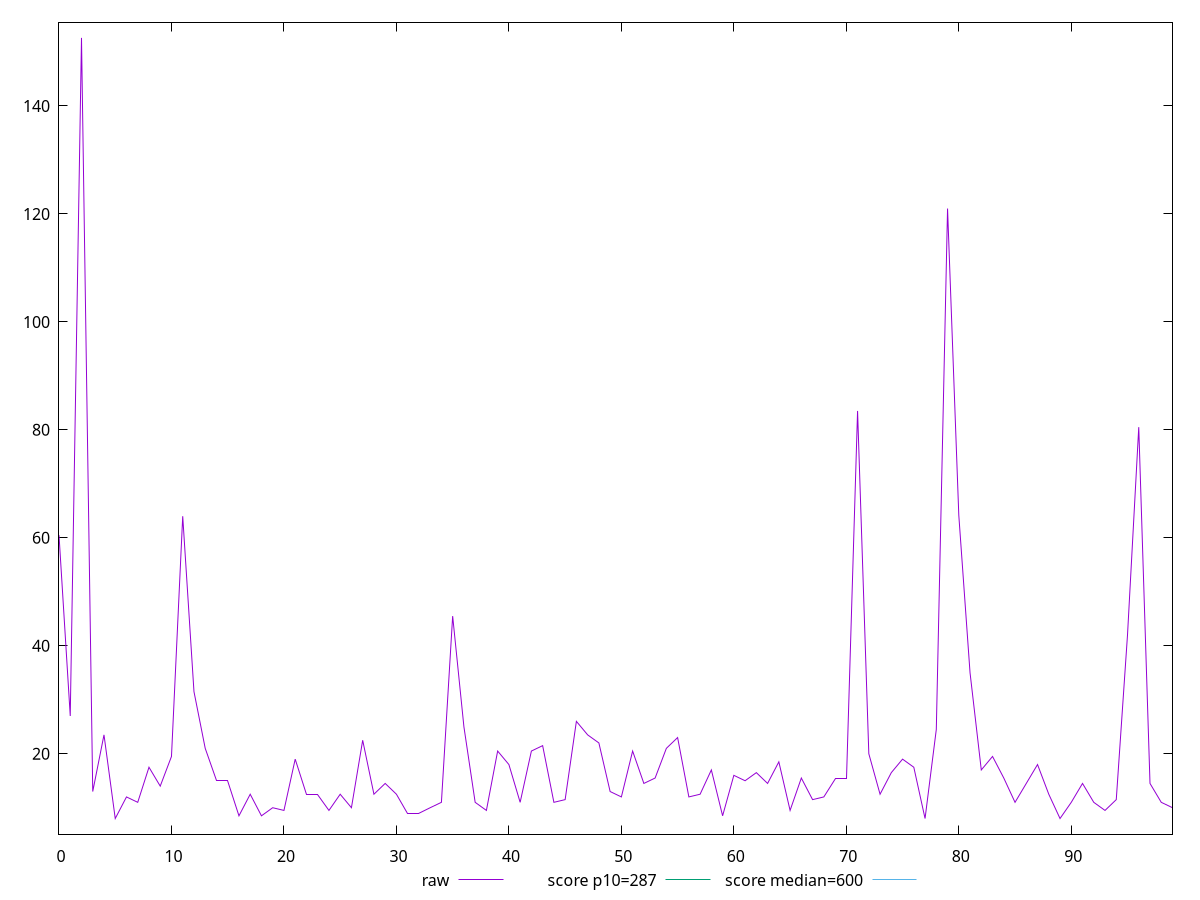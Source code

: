 reset

$raw <<EOF
0 60.5
1 27
2 152.6139999999997
3 13
4 23.5
5 8
6 12
7 11
8 17.5
9 14
10 19.5
11 64
12 31.5
13 21
14 15
15 15
16 8.5
17 12.5
18 8.5
19 10
20 9.5
21 19
22 12.5
23 12.5
24 9.5
25 12.5
26 10
27 22.5
28 12.5
29 14.5
30 12.5
31 9
32 9
33 10
34 11
35 45.5
36 25
37 11
38 9.5
39 20.5
40 18
41 11
42 20.5
43 21.5
44 11
45 11.5
46 26
47 23.5
48 22
49 13
50 12
51 20.5
52 14.5
53 15.5
54 21
55 23
56 12
57 12.5
58 17
59 8.5
60 16
61 15
62 16.5
63 14.5
64 18.5
65 9.5
66 15.5
67 11.5
68 12
69 15.5
70 15.5
71 83.5
72 20
73 12.5
74 16.5
75 19
76 17.5
77 8
78 24.5
79 121
80 64.18095000000005
81 35
82 17
83 19.5
84 15.5
85 11
86 14.5
87 18
88 12.5
89 8
90 11
91 14.5
92 11
93 9.5
94 11.5
95 42
96 80.5
97 14.5
98 11
99 10
EOF

set key outside below
set xrange [0:99]
set yrange [5.107720000000006:155.5062799999997]
set trange [5.107720000000006:155.5062799999997]
set terminal svg size 640, 500 enhanced background rgb 'white'
set output "report_00019_2021-02-10T18-14-37.922Z//total-blocking-time/samples/pages+cached+noadtech+nomedia+nocss/raw/values.svg"

plot $raw title "raw" with line, \
     287 title "score p10=287", \
     600 title "score median=600"

reset
